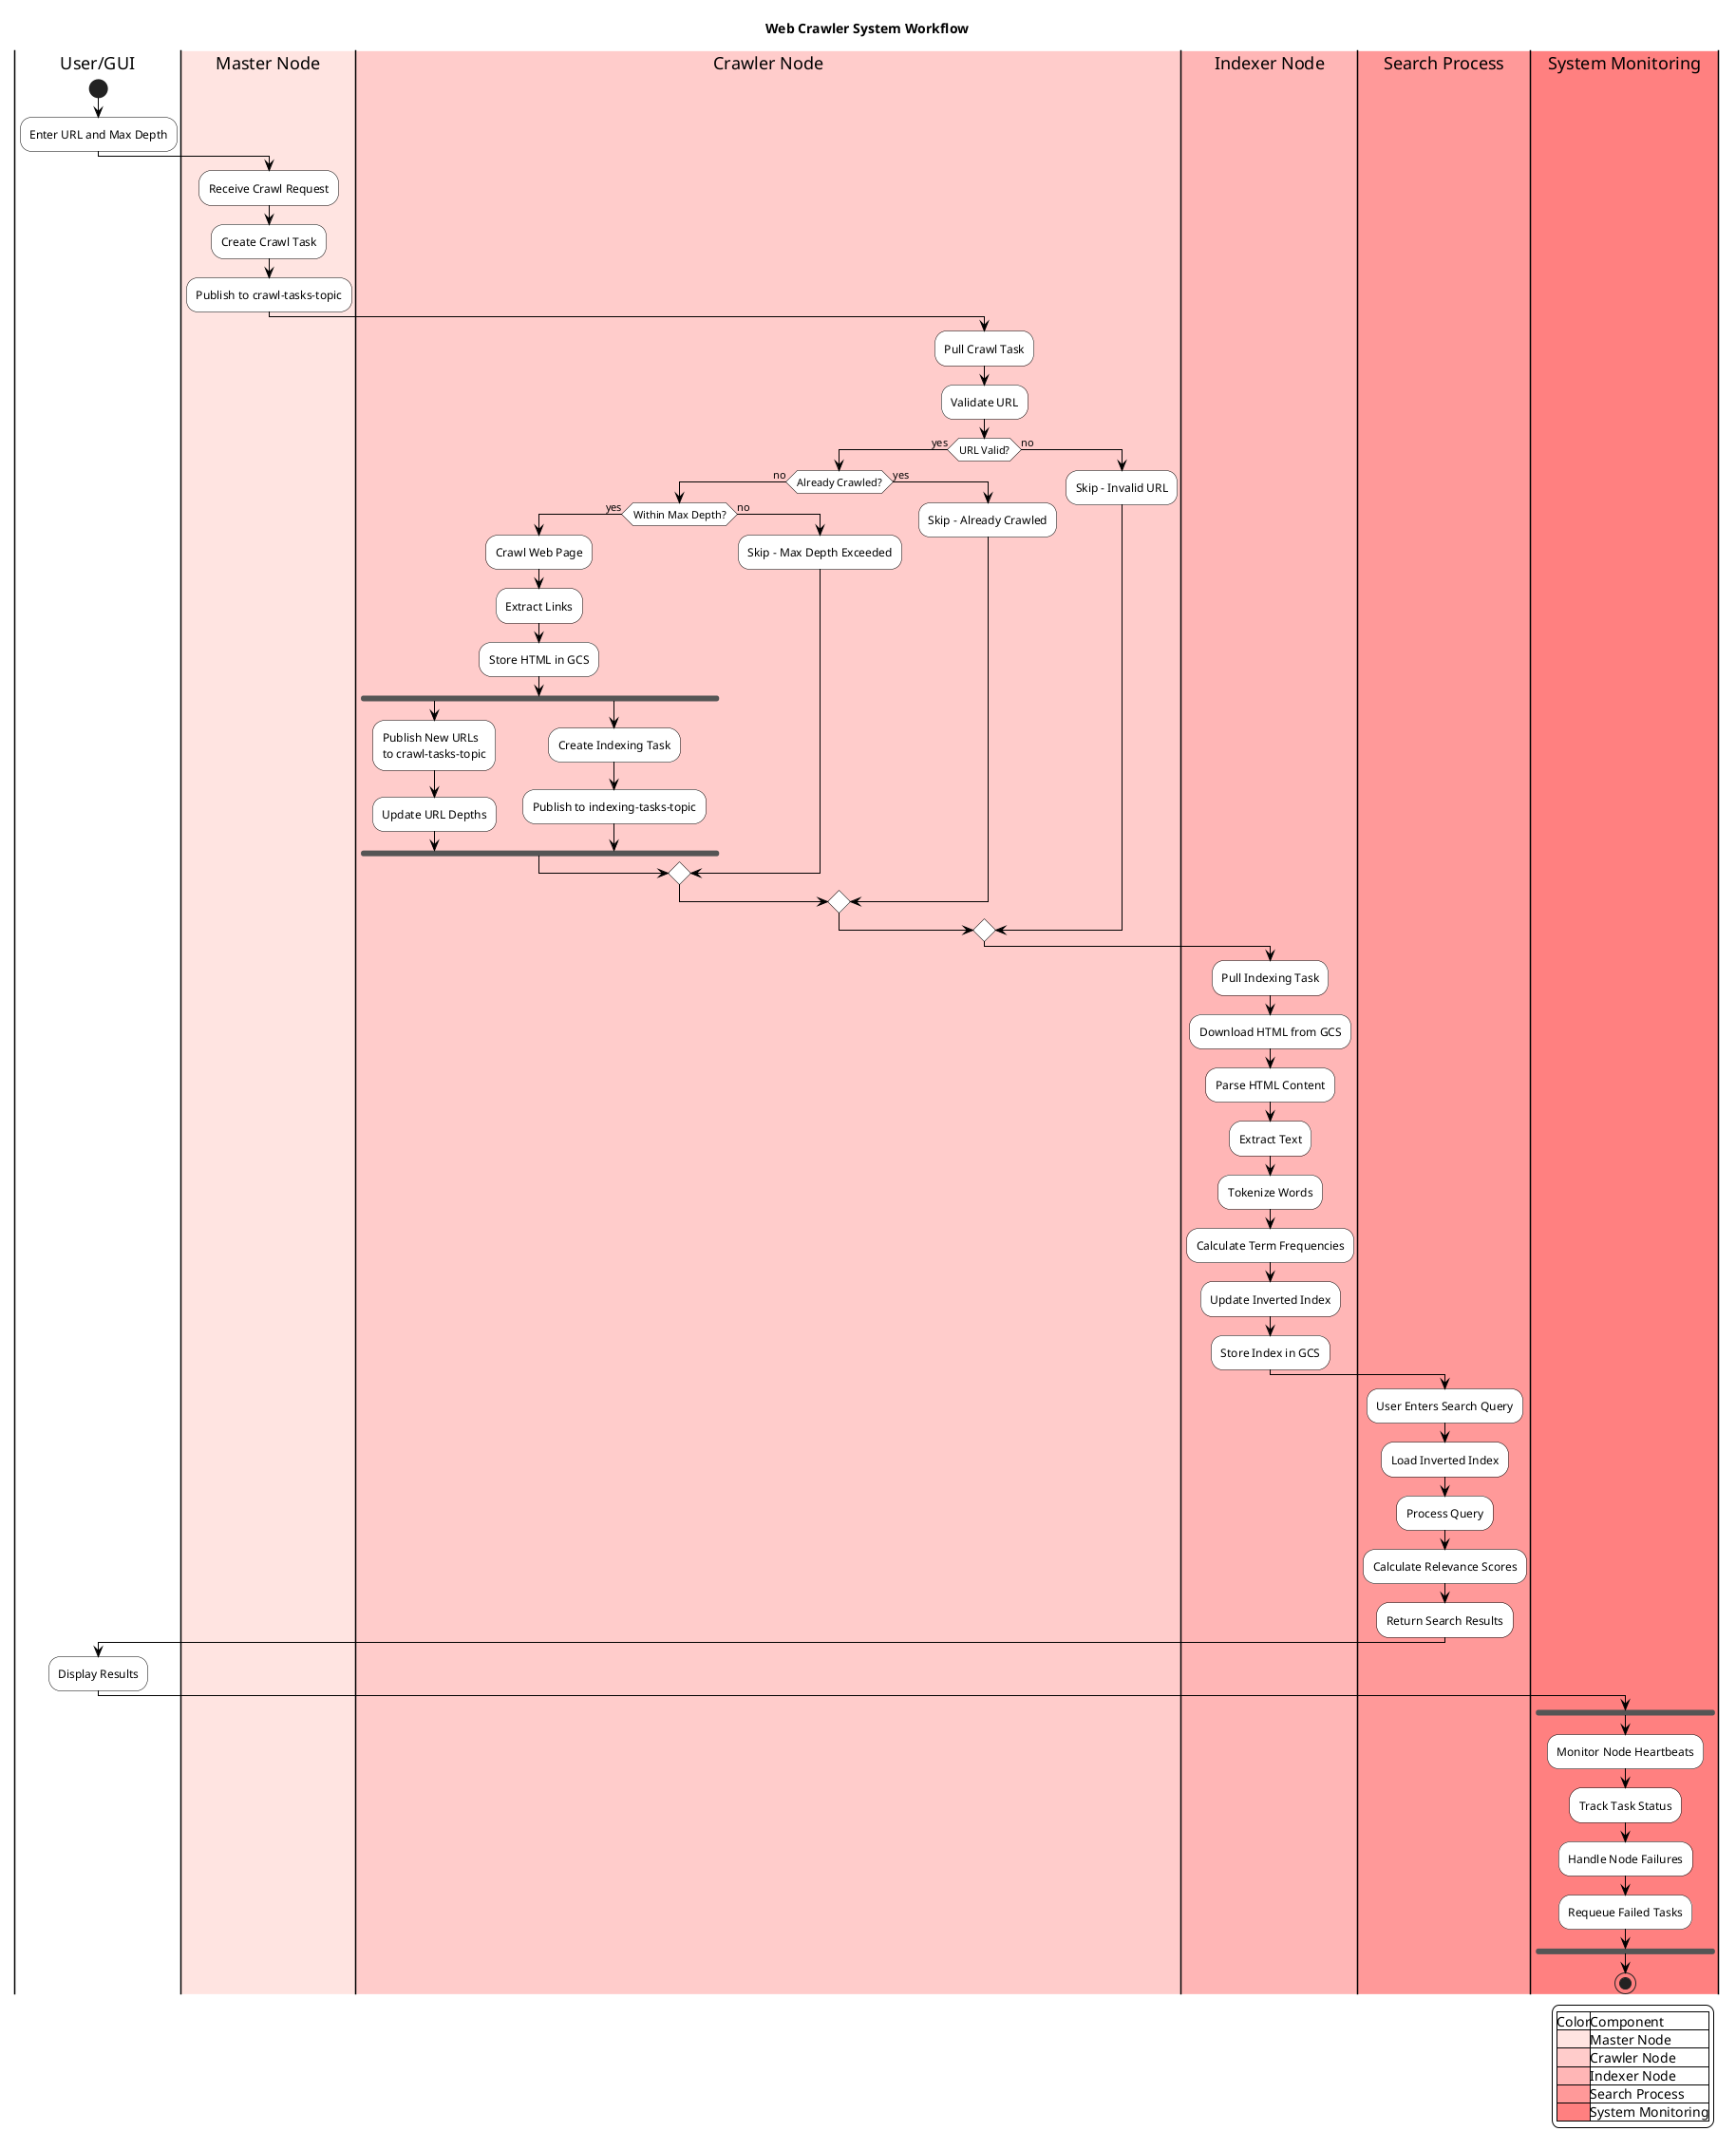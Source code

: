 @startuml Web Crawler System Workflow

' Styling
skinparam componentStyle uml2
skinparam backgroundColor white
skinparam handwritten false
skinparam activityDiamondBackgroundColor white
skinparam activityEndColor #8B0000
skinparam activityBorderColor black
skinparam activityBackgroundColor white
skinparam arrowColor black

' Title
title Web Crawler System Workflow

|User/GUI|
start
:Enter URL and Max Depth;

|#FFE4E1|Master Node|
:Receive Crawl Request;
:Create Crawl Task;
:Publish to crawl-tasks-topic;

|#FFCCCB|Crawler Node|
:Pull Crawl Task;
:Validate URL;

if (URL Valid?) then (yes)
  if (Already Crawled?) then (no)
    if (Within Max Depth?) then (yes)
      :Crawl Web Page;
      :Extract Links;
      :Store HTML in GCS;
      fork
        :Publish New URLs 
        to crawl-tasks-topic;
        :Update URL Depths;
      fork again
        :Create Indexing Task;
        :Publish to indexing-tasks-topic;
      end fork
    else (no)
      :Skip - Max Depth Exceeded;
    endif
  else (yes)
    :Skip - Already Crawled;
  endif
else (no)
  :Skip - Invalid URL;
endif

|#FFB6B6|Indexer Node|
:Pull Indexing Task;
:Download HTML from GCS;
:Parse HTML Content;
:Extract Text;
:Tokenize Words;
:Calculate Term Frequencies;
:Update Inverted Index;
:Store Index in GCS;

|#FF9999|Search Process|
:User Enters Search Query;
:Load Inverted Index;
:Process Query;
:Calculate Relevance Scores;
:Return Search Results;

|User/GUI|
:Display Results;

' Monitoring Flow
|#FF8080|System Monitoring|
fork
  :Monitor Node Heartbeats;
  :Track Task Status;
  :Handle Node Failures;
  :Requeue Failed Tasks;
end fork

stop

legend right
  |Color|Component|
  |<#FFE4E1>|Master Node|
  |<#FFCCCB>|Crawler Node|
  |<#FFB6B6>|Indexer Node|
  |<#FF9999>|Search Process|
  |<#FF8080>|System Monitoring|
endlegend

@enduml